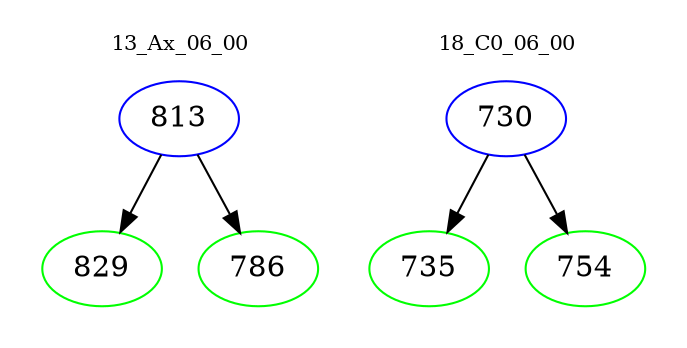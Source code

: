 digraph{
subgraph cluster_0 {
color = white
label = "13_Ax_06_00";
fontsize=10;
T0_813 [label="813", color="blue"]
T0_813 -> T0_829 [color="black"]
T0_829 [label="829", color="green"]
T0_813 -> T0_786 [color="black"]
T0_786 [label="786", color="green"]
}
subgraph cluster_1 {
color = white
label = "18_C0_06_00";
fontsize=10;
T1_730 [label="730", color="blue"]
T1_730 -> T1_735 [color="black"]
T1_735 [label="735", color="green"]
T1_730 -> T1_754 [color="black"]
T1_754 [label="754", color="green"]
}
}
